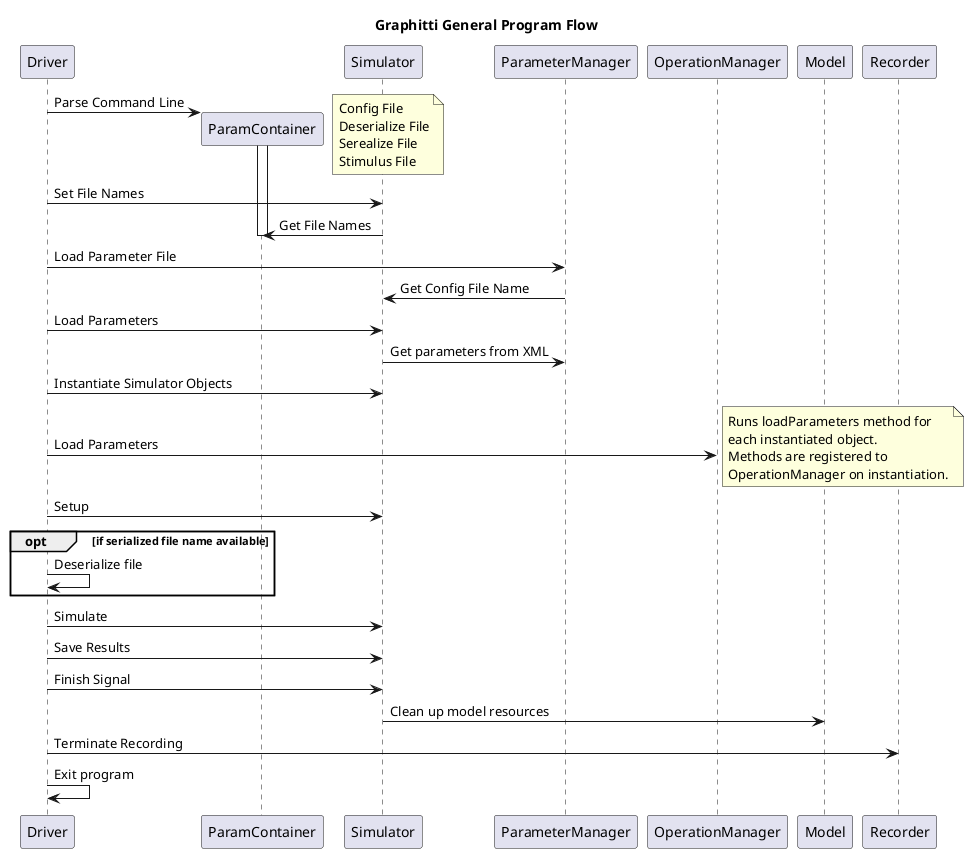 @startuml graphitti sequence diagram

title Graphitti General Program Flow

Driver -> ParamContainer **: Parse Command Line
activate ParamContainer
note right
    Config File
    Deserialize File
    Serealize File
    Stimulus File
end note

Driver -> Simulator: Set File Names
Simulator -> ParamContainer: Get File Names
deactivate ParamContainer

Driver -> ParameterManager: Load Parameter File
ParameterManager -> Simulator: Get Config File Name
Driver -> Simulator: Load Parameters
Simulator -> ParameterManager: Get parameters from XML

Driver -> Simulator: Instantiate Simulator Objects

' Expand in a separate diagram
Driver -> OperationManager: Load Parameters
note right
    Runs loadParameters method for
    each instantiated object.
    Methods are registered to
    OperationManager on instantiation.
end note

Driver -> Simulator: Setup

opt if serialized file name available
    Driver -> Driver: Deserialize file
end

Driver -> Simulator: Simulate

Driver -> Simulator: Save Results

Driver -> Simulator: Finish Signal 
Simulator -> Model: Clean up model resources
Driver -> Recorder: Terminate Recording
Driver -> Driver: Exit program


@enduml